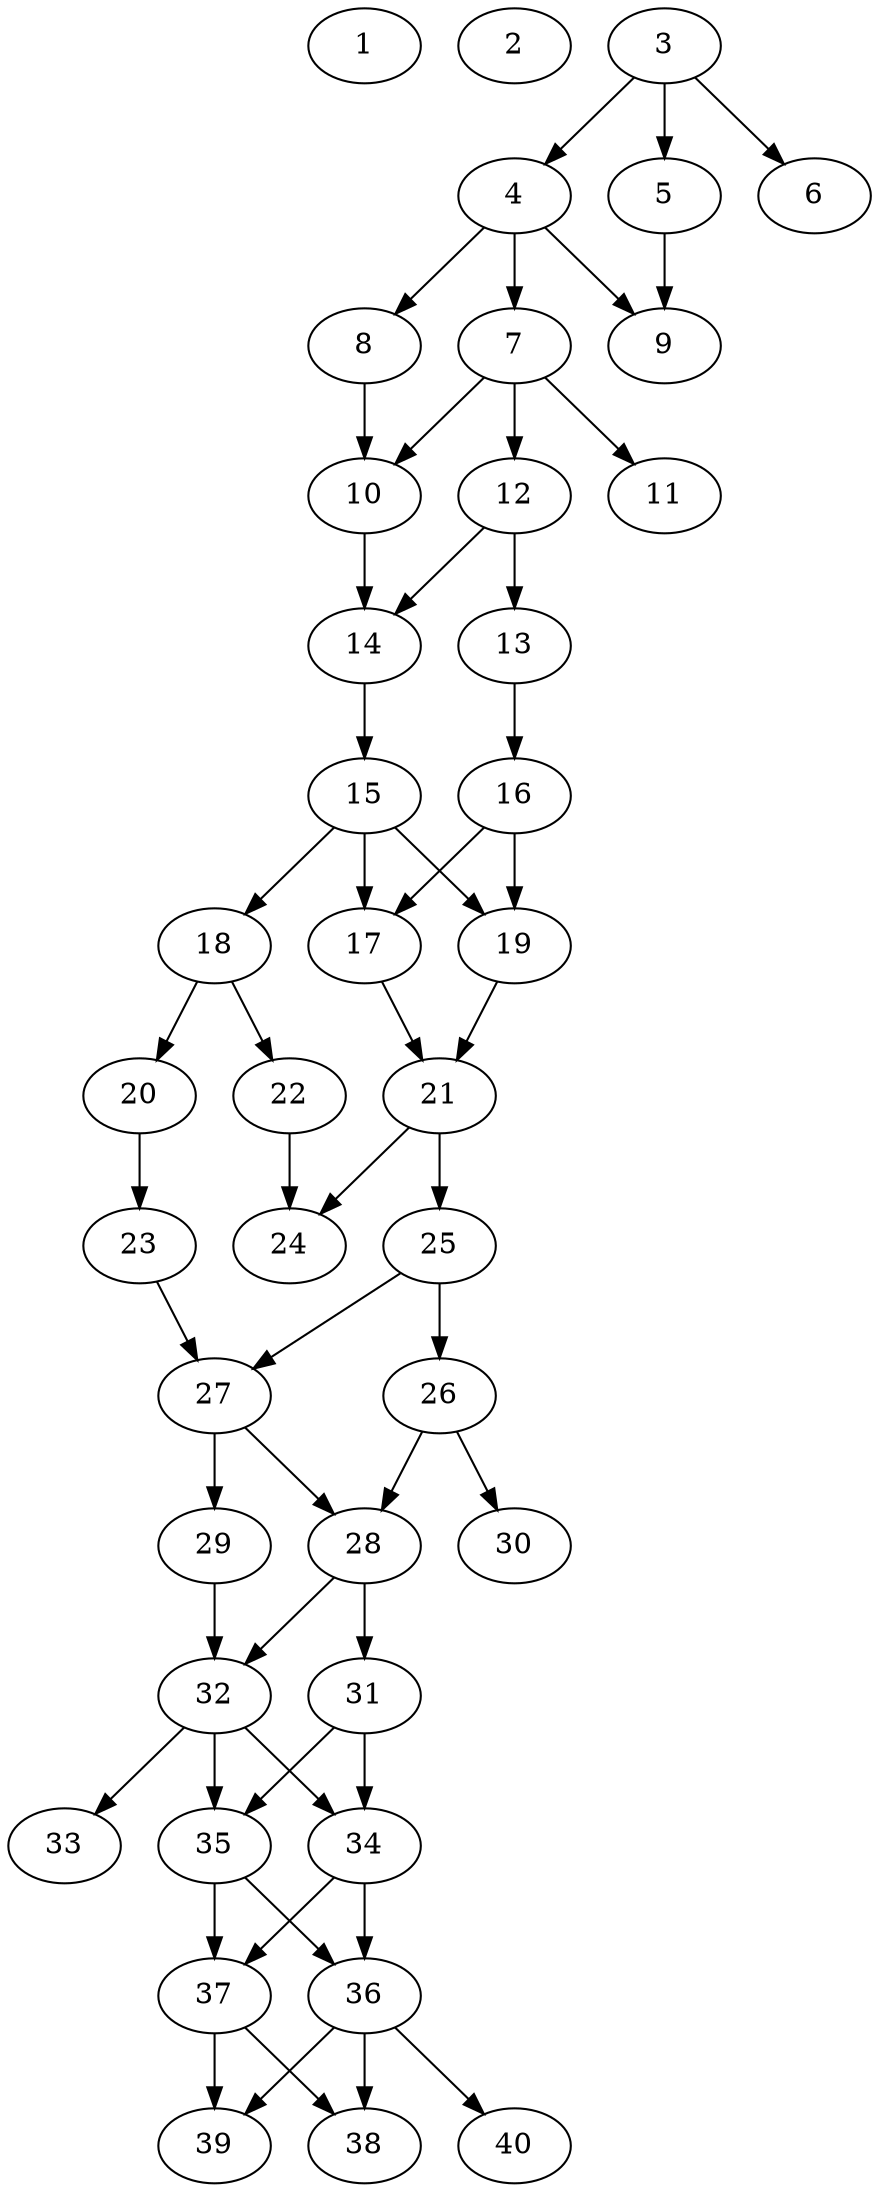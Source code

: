 // DAG automatically generated by daggen at Thu Oct  3 14:06:50 2019
// ./daggen --dot -n 40 --ccr 0.3 --fat 0.3 --regular 0.7 --density 0.6 --mindata 5242880 --maxdata 52428800 
digraph G {
  1 [size="72021333", alpha="0.09", expect_size="21606400"] 
  2 [size="66932053", alpha="0.18", expect_size="20079616"] 
  3 [size="84026027", alpha="0.06", expect_size="25207808"] 
  3 -> 4 [size ="25207808"]
  3 -> 5 [size ="25207808"]
  3 -> 6 [size ="25207808"]
  4 [size="151620267", alpha="0.05", expect_size="45486080"] 
  4 -> 7 [size ="45486080"]
  4 -> 8 [size ="45486080"]
  4 -> 9 [size ="45486080"]
  5 [size="69399893", alpha="0.11", expect_size="20819968"] 
  5 -> 9 [size ="20819968"]
  6 [size="72178347", alpha="0.08", expect_size="21653504"] 
  7 [size="23599787", alpha="0.15", expect_size="7079936"] 
  7 -> 10 [size ="7079936"]
  7 -> 11 [size ="7079936"]
  7 -> 12 [size ="7079936"]
  8 [size="36570453", alpha="0.06", expect_size="10971136"] 
  8 -> 10 [size ="10971136"]
  9 [size="28125867", alpha="0.17", expect_size="8437760"] 
  10 [size="31150080", alpha="0.01", expect_size="9345024"] 
  10 -> 14 [size ="9345024"]
  11 [size="22196907", alpha="0.17", expect_size="6659072"] 
  12 [size="95901013", alpha="0.17", expect_size="28770304"] 
  12 -> 13 [size ="28770304"]
  12 -> 14 [size ="28770304"]
  13 [size="79902720", alpha="0.10", expect_size="23970816"] 
  13 -> 16 [size ="23970816"]
  14 [size="125252267", alpha="0.16", expect_size="37575680"] 
  14 -> 15 [size ="37575680"]
  15 [size="166092800", alpha="0.09", expect_size="49827840"] 
  15 -> 17 [size ="49827840"]
  15 -> 18 [size ="49827840"]
  15 -> 19 [size ="49827840"]
  16 [size="93395627", alpha="0.13", expect_size="28018688"] 
  16 -> 17 [size ="28018688"]
  16 -> 19 [size ="28018688"]
  17 [size="156204373", alpha="0.11", expect_size="46861312"] 
  17 -> 21 [size ="46861312"]
  18 [size="118312960", alpha="0.04", expect_size="35493888"] 
  18 -> 20 [size ="35493888"]
  18 -> 22 [size ="35493888"]
  19 [size="169256960", alpha="0.05", expect_size="50777088"] 
  19 -> 21 [size ="50777088"]
  20 [size="145302187", alpha="0.19", expect_size="43590656"] 
  20 -> 23 [size ="43590656"]
  21 [size="152320000", alpha="0.20", expect_size="45696000"] 
  21 -> 24 [size ="45696000"]
  21 -> 25 [size ="45696000"]
  22 [size="128344747", alpha="0.07", expect_size="38503424"] 
  22 -> 24 [size ="38503424"]
  23 [size="105021440", alpha="0.02", expect_size="31506432"] 
  23 -> 27 [size ="31506432"]
  24 [size="29242027", alpha="0.15", expect_size="8772608"] 
  25 [size="152470187", alpha="0.14", expect_size="45741056"] 
  25 -> 26 [size ="45741056"]
  25 -> 27 [size ="45741056"]
  26 [size="63583573", alpha="0.00", expect_size="19075072"] 
  26 -> 28 [size ="19075072"]
  26 -> 30 [size ="19075072"]
  27 [size="168741547", alpha="0.07", expect_size="50622464"] 
  27 -> 28 [size ="50622464"]
  27 -> 29 [size ="50622464"]
  28 [size="100877653", alpha="0.16", expect_size="30263296"] 
  28 -> 31 [size ="30263296"]
  28 -> 32 [size ="30263296"]
  29 [size="134806187", alpha="0.07", expect_size="40441856"] 
  29 -> 32 [size ="40441856"]
  30 [size="20104533", alpha="0.19", expect_size="6031360"] 
  31 [size="171089920", alpha="0.12", expect_size="51326976"] 
  31 -> 34 [size ="51326976"]
  31 -> 35 [size ="51326976"]
  32 [size="170444800", alpha="0.15", expect_size="51133440"] 
  32 -> 33 [size ="51133440"]
  32 -> 34 [size ="51133440"]
  32 -> 35 [size ="51133440"]
  33 [size="67631787", alpha="0.06", expect_size="20289536"] 
  34 [size="86480213", alpha="0.11", expect_size="25944064"] 
  34 -> 36 [size ="25944064"]
  34 -> 37 [size ="25944064"]
  35 [size="46571520", alpha="0.14", expect_size="13971456"] 
  35 -> 36 [size ="13971456"]
  35 -> 37 [size ="13971456"]
  36 [size="157112320", alpha="0.07", expect_size="47133696"] 
  36 -> 38 [size ="47133696"]
  36 -> 39 [size ="47133696"]
  36 -> 40 [size ="47133696"]
  37 [size="158235307", alpha="0.18", expect_size="47470592"] 
  37 -> 38 [size ="47470592"]
  37 -> 39 [size ="47470592"]
  38 [size="56067413", alpha="0.02", expect_size="16820224"] 
  39 [size="26989227", alpha="0.05", expect_size="8096768"] 
  40 [size="81643520", alpha="0.04", expect_size="24493056"] 
}
